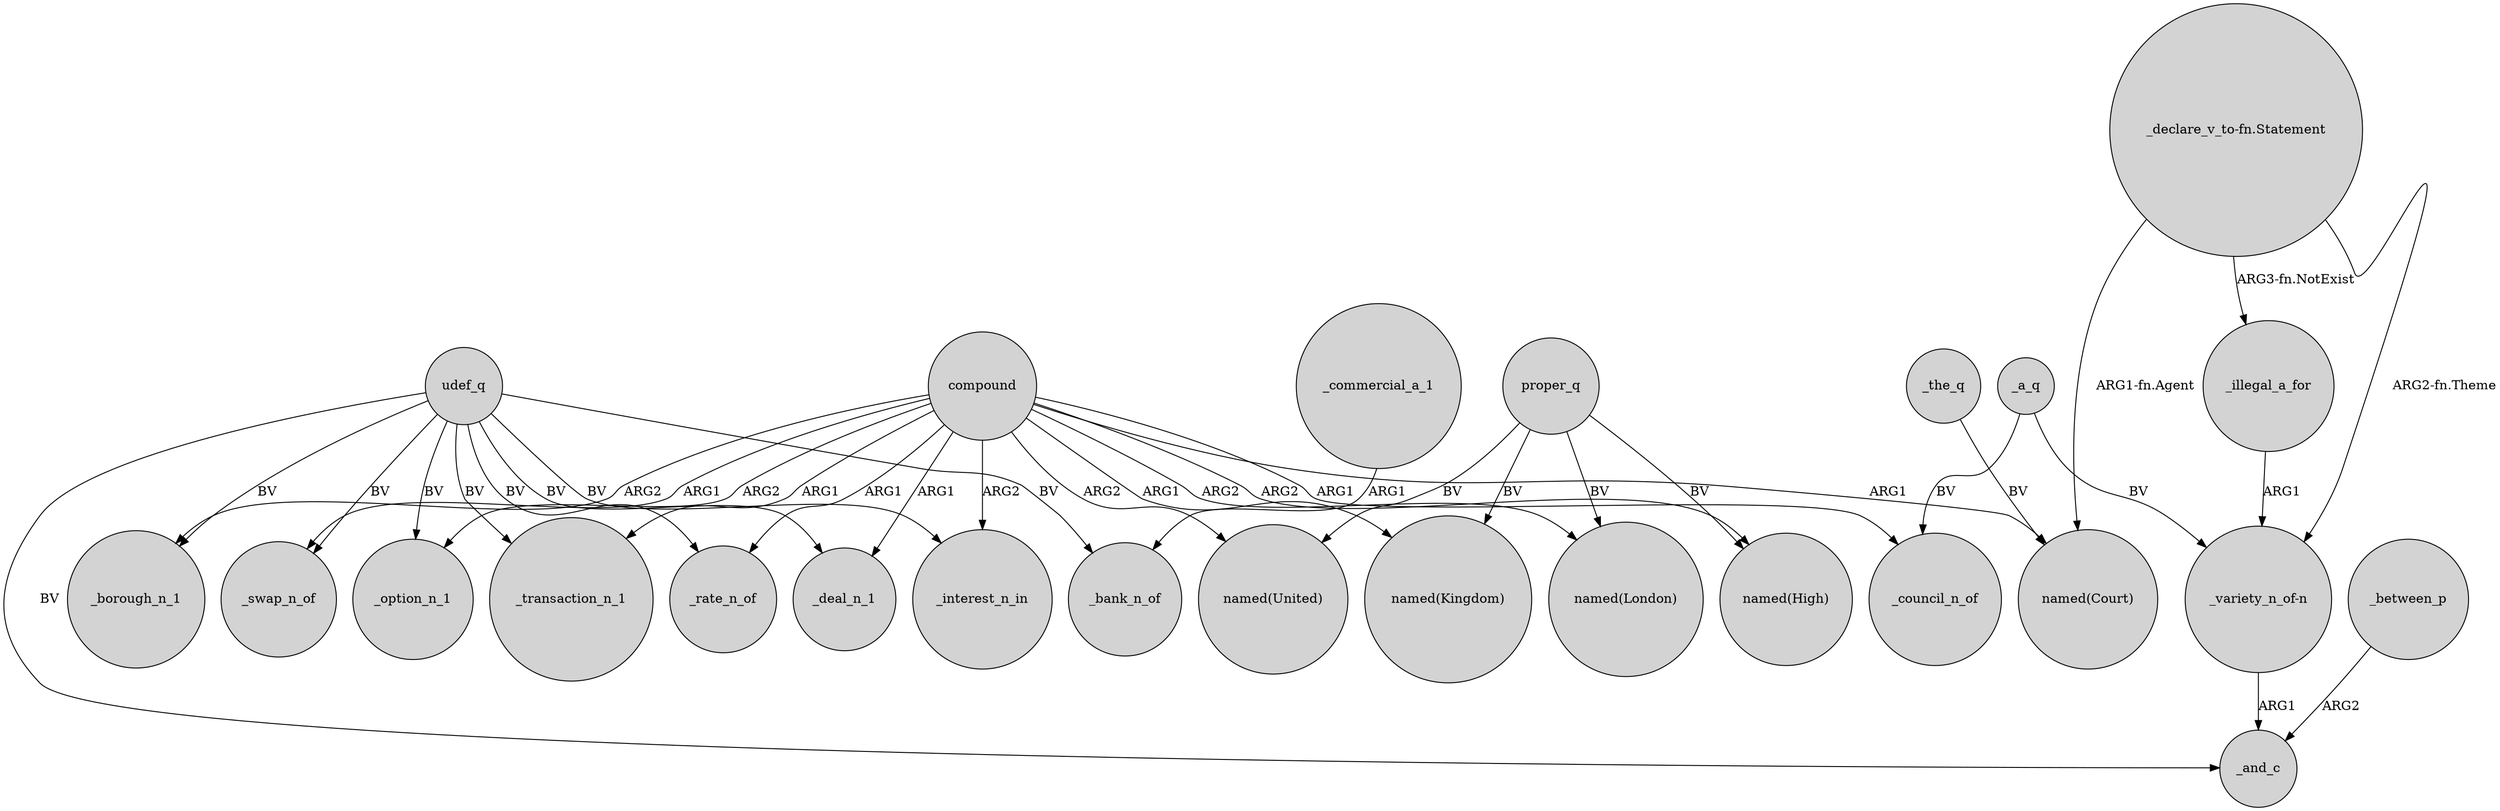 digraph {
	node [shape=circle style=filled]
	compound -> _borough_n_1 [label=ARG2]
	compound -> _deal_n_1 [label=ARG1]
	udef_q -> _option_n_1 [label=BV]
	_illegal_a_for -> "_variety_n_of-n" [label=ARG1]
	compound -> _rate_n_of [label=ARG1]
	udef_q -> _rate_n_of [label=BV]
	proper_q -> "named(High)" [label=BV]
	_the_q -> "named(Court)" [label=BV]
	udef_q -> _interest_n_in [label=BV]
	_a_q -> _council_n_of [label=BV]
	"_declare_v_to-fn.Statement" -> _illegal_a_for [label="ARG3-fn.NotExist"]
	"_variety_n_of-n" -> _and_c [label=ARG1]
	compound -> "named(High)" [label=ARG2]
	compound -> _interest_n_in [label=ARG2]
	"_declare_v_to-fn.Statement" -> "named(Court)" [label="ARG1-fn.Agent"]
	_a_q -> "_variety_n_of-n" [label=BV]
	compound -> _option_n_1 [label=ARG2]
	compound -> _swap_n_of [label=ARG1]
	_between_p -> _and_c [label=ARG2]
	udef_q -> _transaction_n_1 [label=BV]
	compound -> "named(Kingdom)" [label=ARG1]
	proper_q -> "named(United)" [label=BV]
	compound -> "named(London)" [label=ARG2]
	udef_q -> _deal_n_1 [label=BV]
	compound -> _transaction_n_1 [label=ARG1]
	proper_q -> "named(London)" [label=BV]
	udef_q -> _bank_n_of [label=BV]
	proper_q -> "named(Kingdom)" [label=BV]
	compound -> "named(United)" [label=ARG2]
	"_declare_v_to-fn.Statement" -> "_variety_n_of-n" [label="ARG2-fn.Theme"]
	udef_q -> _and_c [label=BV]
	_commercial_a_1 -> _bank_n_of [label=ARG1]
	compound -> _council_n_of [label=ARG1]
	compound -> "named(Court)" [label=ARG1]
	udef_q -> _borough_n_1 [label=BV]
	udef_q -> _swap_n_of [label=BV]
}

